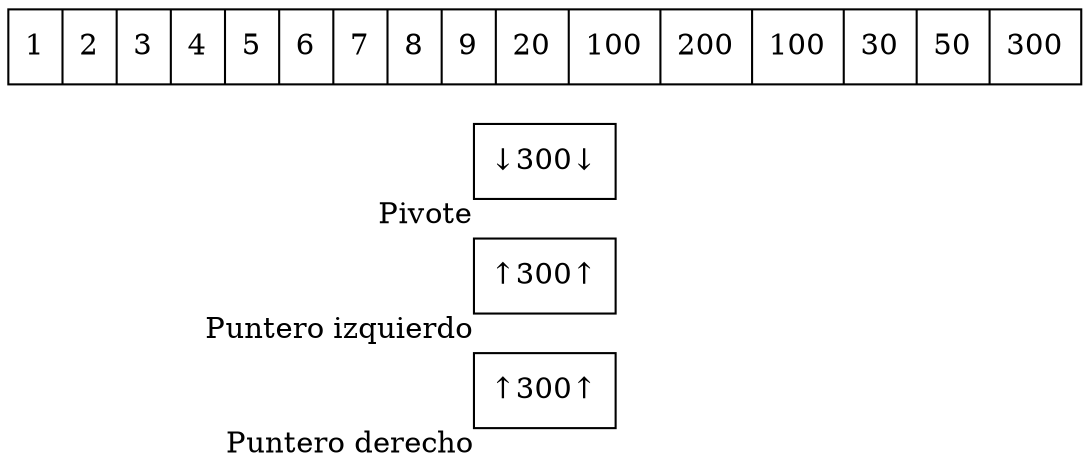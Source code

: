 digraph G{ node [shape = record ];
 rankdir=LR;puntDer[label="↑300↑" xlabel="Puntero derecho" pos = "12,0!"]
puntIzq[label="↑300↑" xlabel="Puntero izquierdo" pos = "8,0!"]
pivote[label="↓300↓" xlabel ="Pivote" pos = "10,2!"]
X[label="{ 1|2|3|4|5|6|7|8|9|20|100|200|100|30|50|300}" pos = "10,1!" ]}
